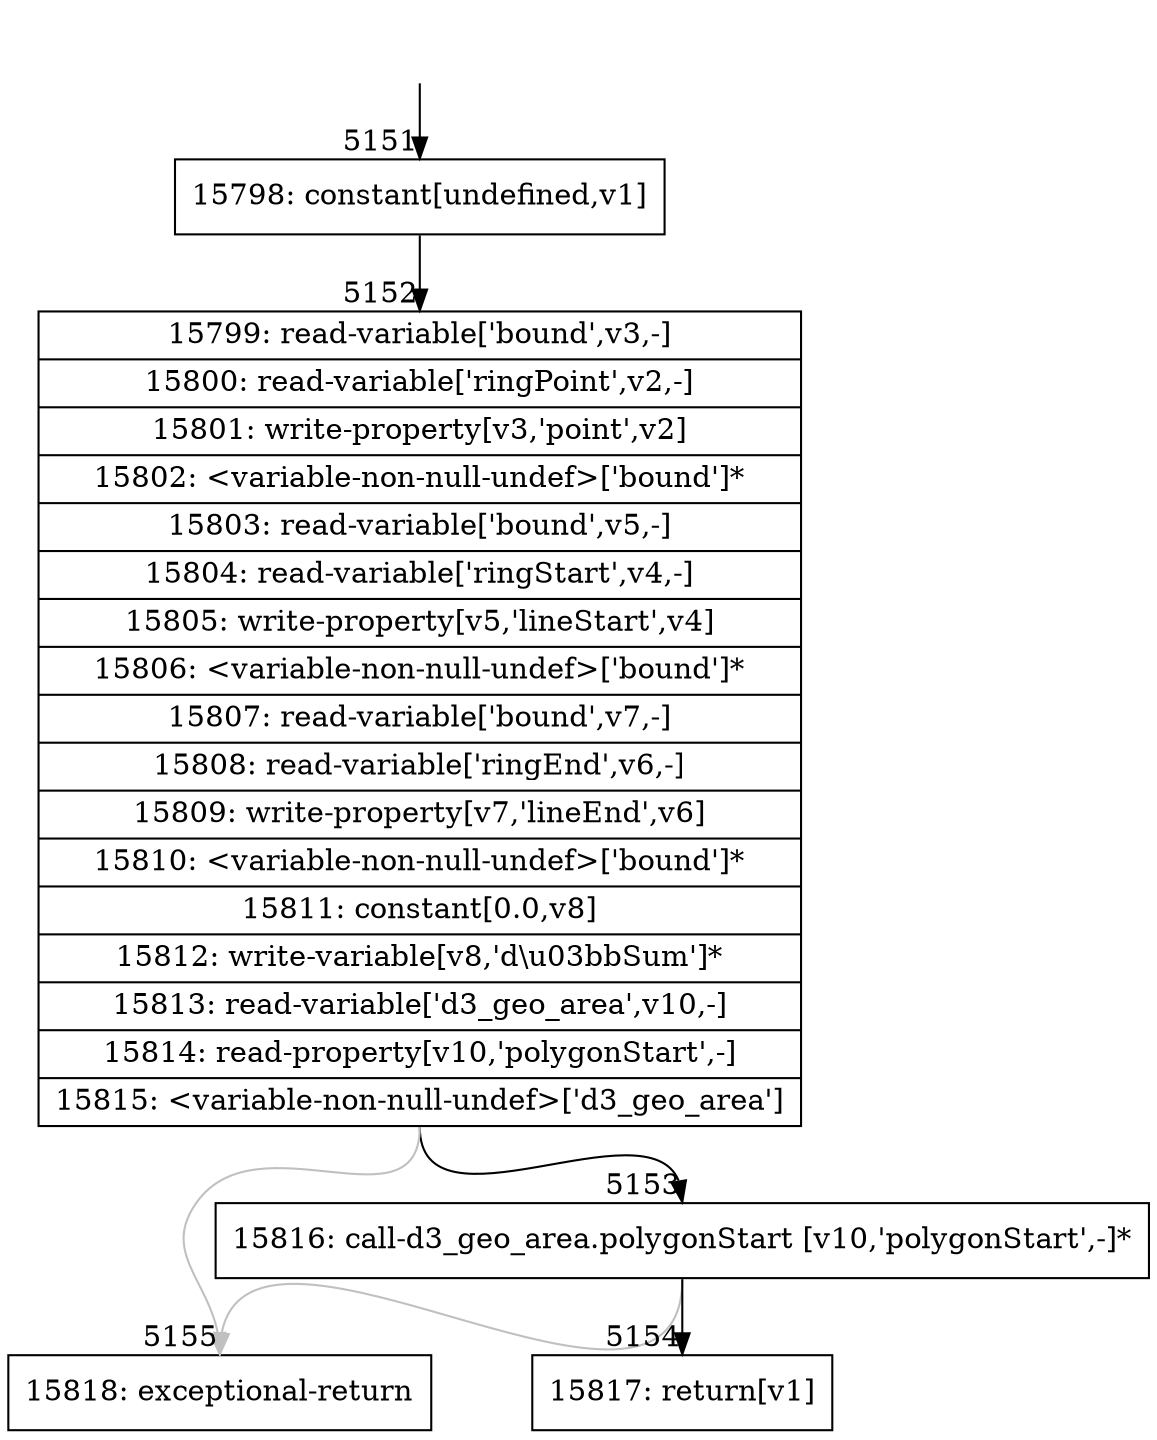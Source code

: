 digraph {
rankdir="TD"
BB_entry498[shape=none,label=""];
BB_entry498 -> BB5151 [tailport=s, headport=n, headlabel="    5151"]
BB5151 [shape=record label="{15798: constant[undefined,v1]}" ] 
BB5151 -> BB5152 [tailport=s, headport=n, headlabel="      5152"]
BB5152 [shape=record label="{15799: read-variable['bound',v3,-]|15800: read-variable['ringPoint',v2,-]|15801: write-property[v3,'point',v2]|15802: \<variable-non-null-undef\>['bound']*|15803: read-variable['bound',v5,-]|15804: read-variable['ringStart',v4,-]|15805: write-property[v5,'lineStart',v4]|15806: \<variable-non-null-undef\>['bound']*|15807: read-variable['bound',v7,-]|15808: read-variable['ringEnd',v6,-]|15809: write-property[v7,'lineEnd',v6]|15810: \<variable-non-null-undef\>['bound']*|15811: constant[0.0,v8]|15812: write-variable[v8,'d\\u03bbSum']*|15813: read-variable['d3_geo_area',v10,-]|15814: read-property[v10,'polygonStart',-]|15815: \<variable-non-null-undef\>['d3_geo_area']}" ] 
BB5152 -> BB5153 [tailport=s, headport=n, headlabel="      5153"]
BB5152 -> BB5155 [tailport=s, headport=n, color=gray, headlabel="      5155"]
BB5153 [shape=record label="{15816: call-d3_geo_area.polygonStart [v10,'polygonStart',-]*}" ] 
BB5153 -> BB5154 [tailport=s, headport=n, headlabel="      5154"]
BB5153 -> BB5155 [tailport=s, headport=n, color=gray]
BB5154 [shape=record label="{15817: return[v1]}" ] 
BB5155 [shape=record label="{15818: exceptional-return}" ] 
//#$~ 3011
}
